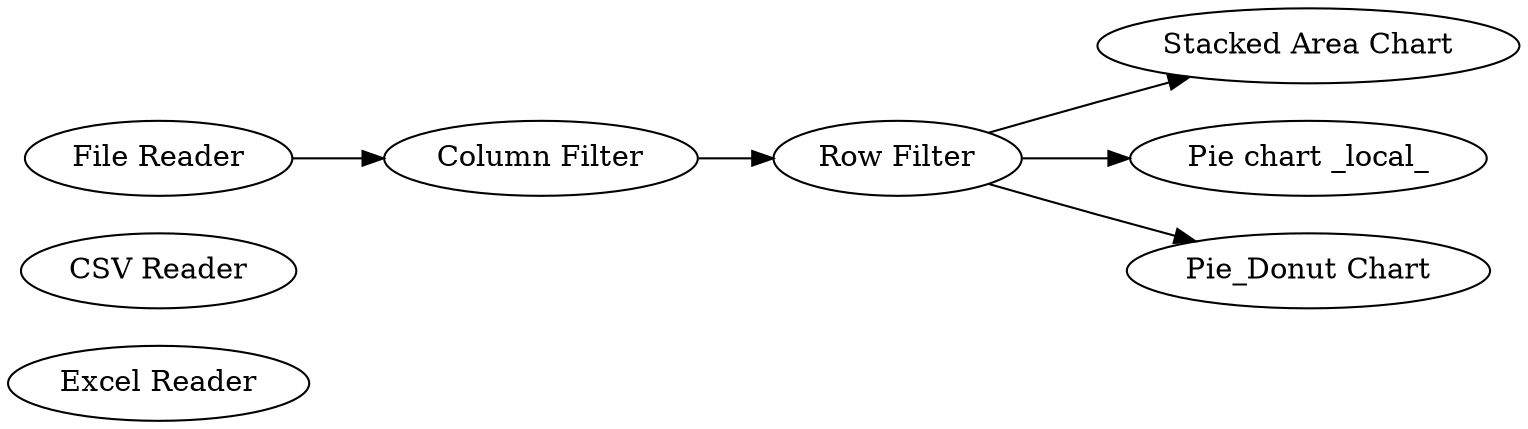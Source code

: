digraph {
	1 [label="Excel Reader"]
	2 [label="CSV Reader"]
	3 [label="File Reader"]
	4 [label="Column Filter"]
	5 [label="Row Filter"]
	7 [label="Stacked Area Chart"]
	8 [label="Pie chart _local_"]
	9 [label="Pie_Donut Chart"]
	3 -> 4
	4 -> 5
	5 -> 7
	5 -> 8
	5 -> 9
	rankdir=LR
}
